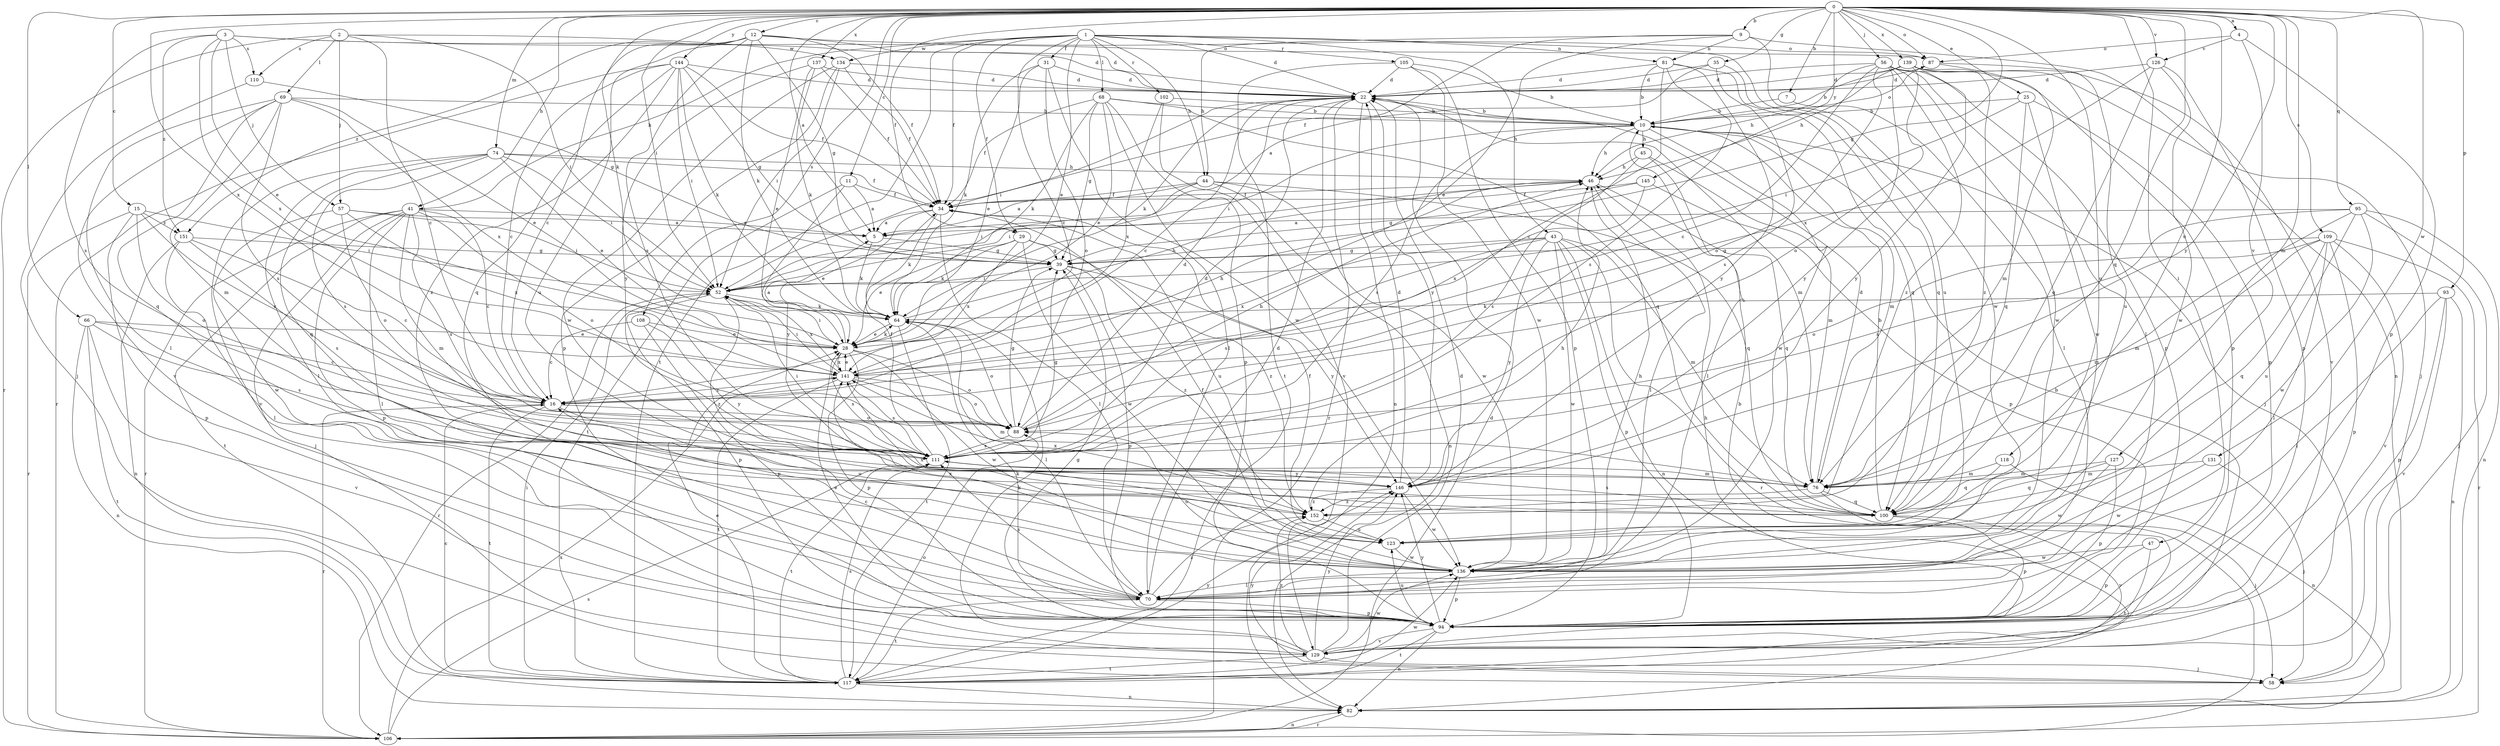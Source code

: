 strict digraph  {
0;
1;
2;
3;
4;
5;
7;
9;
10;
11;
12;
15;
16;
22;
25;
28;
29;
31;
34;
35;
39;
41;
43;
44;
45;
46;
47;
52;
56;
57;
58;
64;
66;
68;
69;
70;
74;
76;
81;
82;
87;
88;
93;
94;
95;
100;
102;
105;
106;
108;
109;
110;
111;
117;
118;
123;
126;
127;
129;
131;
134;
136;
137;
139;
141;
144;
145;
146;
151;
152;
0 -> 4  [label=a];
0 -> 5  [label=a];
0 -> 7  [label=b];
0 -> 9  [label=b];
0 -> 11  [label=c];
0 -> 12  [label=c];
0 -> 15  [label=c];
0 -> 25  [label=e];
0 -> 29  [label=f];
0 -> 35  [label=g];
0 -> 39  [label=g];
0 -> 41  [label=h];
0 -> 47  [label=i];
0 -> 52  [label=i];
0 -> 56  [label=j];
0 -> 64  [label=k];
0 -> 66  [label=l];
0 -> 74  [label=m];
0 -> 76  [label=m];
0 -> 87  [label=o];
0 -> 93  [label=p];
0 -> 95  [label=q];
0 -> 100  [label=q];
0 -> 108  [label=s];
0 -> 109  [label=s];
0 -> 118  [label=u];
0 -> 123  [label=u];
0 -> 126  [label=v];
0 -> 131  [label=w];
0 -> 137  [label=x];
0 -> 139  [label=x];
0 -> 141  [label=x];
0 -> 144  [label=y];
0 -> 145  [label=y];
0 -> 146  [label=y];
1 -> 16  [label=c];
1 -> 22  [label=d];
1 -> 28  [label=e];
1 -> 29  [label=f];
1 -> 31  [label=f];
1 -> 34  [label=f];
1 -> 41  [label=h];
1 -> 43  [label=h];
1 -> 44  [label=h];
1 -> 68  [label=l];
1 -> 81  [label=n];
1 -> 102  [label=r];
1 -> 105  [label=r];
1 -> 117  [label=t];
1 -> 123  [label=u];
1 -> 134  [label=w];
2 -> 16  [label=c];
2 -> 52  [label=i];
2 -> 57  [label=j];
2 -> 69  [label=l];
2 -> 106  [label=r];
2 -> 110  [label=s];
2 -> 134  [label=w];
3 -> 22  [label=d];
3 -> 28  [label=e];
3 -> 57  [label=j];
3 -> 87  [label=o];
3 -> 110  [label=s];
3 -> 111  [label=s];
3 -> 141  [label=x];
3 -> 151  [label=z];
4 -> 87  [label=o];
4 -> 94  [label=p];
4 -> 126  [label=v];
4 -> 127  [label=v];
5 -> 39  [label=g];
5 -> 64  [label=k];
7 -> 10  [label=b];
7 -> 70  [label=l];
9 -> 28  [label=e];
9 -> 34  [label=f];
9 -> 44  [label=h];
9 -> 81  [label=n];
9 -> 82  [label=n];
9 -> 136  [label=w];
10 -> 45  [label=h];
10 -> 46  [label=h];
10 -> 52  [label=i];
10 -> 58  [label=j];
10 -> 76  [label=m];
10 -> 87  [label=o];
10 -> 111  [label=s];
10 -> 136  [label=w];
11 -> 5  [label=a];
11 -> 34  [label=f];
11 -> 117  [label=t];
11 -> 146  [label=y];
12 -> 16  [label=c];
12 -> 22  [label=d];
12 -> 34  [label=f];
12 -> 39  [label=g];
12 -> 64  [label=k];
12 -> 87  [label=o];
12 -> 111  [label=s];
12 -> 123  [label=u];
12 -> 151  [label=z];
15 -> 16  [label=c];
15 -> 52  [label=i];
15 -> 88  [label=o];
15 -> 94  [label=p];
15 -> 106  [label=r];
15 -> 151  [label=z];
16 -> 88  [label=o];
16 -> 106  [label=r];
16 -> 117  [label=t];
16 -> 123  [label=u];
22 -> 10  [label=b];
22 -> 16  [label=c];
22 -> 52  [label=i];
22 -> 64  [label=k];
22 -> 76  [label=m];
22 -> 82  [label=n];
22 -> 106  [label=r];
22 -> 146  [label=y];
25 -> 10  [label=b];
25 -> 52  [label=i];
25 -> 94  [label=p];
25 -> 100  [label=q];
25 -> 136  [label=w];
28 -> 5  [label=a];
28 -> 52  [label=i];
28 -> 64  [label=k];
28 -> 88  [label=o];
28 -> 94  [label=p];
28 -> 111  [label=s];
28 -> 136  [label=w];
28 -> 141  [label=x];
29 -> 28  [label=e];
29 -> 39  [label=g];
29 -> 64  [label=k];
29 -> 136  [label=w];
29 -> 141  [label=x];
29 -> 152  [label=z];
31 -> 22  [label=d];
31 -> 28  [label=e];
31 -> 64  [label=k];
31 -> 88  [label=o];
31 -> 136  [label=w];
34 -> 5  [label=a];
34 -> 28  [label=e];
34 -> 64  [label=k];
34 -> 70  [label=l];
34 -> 123  [label=u];
35 -> 5  [label=a];
35 -> 22  [label=d];
35 -> 100  [label=q];
35 -> 111  [label=s];
39 -> 52  [label=i];
39 -> 94  [label=p];
39 -> 146  [label=y];
39 -> 152  [label=z];
41 -> 5  [label=a];
41 -> 16  [label=c];
41 -> 58  [label=j];
41 -> 70  [label=l];
41 -> 76  [label=m];
41 -> 88  [label=o];
41 -> 94  [label=p];
41 -> 106  [label=r];
41 -> 111  [label=s];
41 -> 117  [label=t];
43 -> 39  [label=g];
43 -> 76  [label=m];
43 -> 82  [label=n];
43 -> 94  [label=p];
43 -> 106  [label=r];
43 -> 111  [label=s];
43 -> 136  [label=w];
43 -> 141  [label=x];
43 -> 146  [label=y];
44 -> 5  [label=a];
44 -> 34  [label=f];
44 -> 52  [label=i];
44 -> 82  [label=n];
44 -> 100  [label=q];
44 -> 136  [label=w];
45 -> 46  [label=h];
45 -> 70  [label=l];
45 -> 76  [label=m];
45 -> 111  [label=s];
46 -> 34  [label=f];
46 -> 52  [label=i];
46 -> 70  [label=l];
46 -> 100  [label=q];
47 -> 94  [label=p];
47 -> 117  [label=t];
47 -> 136  [label=w];
52 -> 64  [label=k];
52 -> 94  [label=p];
52 -> 106  [label=r];
52 -> 141  [label=x];
52 -> 152  [label=z];
56 -> 16  [label=c];
56 -> 22  [label=d];
56 -> 46  [label=h];
56 -> 58  [label=j];
56 -> 70  [label=l];
56 -> 88  [label=o];
56 -> 94  [label=p];
56 -> 136  [label=w];
56 -> 146  [label=y];
56 -> 152  [label=z];
57 -> 5  [label=a];
57 -> 52  [label=i];
57 -> 88  [label=o];
57 -> 136  [label=w];
57 -> 141  [label=x];
58 -> 146  [label=y];
64 -> 28  [label=e];
64 -> 46  [label=h];
64 -> 70  [label=l];
64 -> 88  [label=o];
64 -> 117  [label=t];
66 -> 16  [label=c];
66 -> 28  [label=e];
66 -> 82  [label=n];
66 -> 111  [label=s];
66 -> 117  [label=t];
66 -> 129  [label=v];
68 -> 10  [label=b];
68 -> 28  [label=e];
68 -> 34  [label=f];
68 -> 39  [label=g];
68 -> 64  [label=k];
68 -> 70  [label=l];
68 -> 94  [label=p];
68 -> 100  [label=q];
69 -> 10  [label=b];
69 -> 28  [label=e];
69 -> 70  [label=l];
69 -> 76  [label=m];
69 -> 100  [label=q];
69 -> 111  [label=s];
69 -> 129  [label=v];
69 -> 141  [label=x];
70 -> 16  [label=c];
70 -> 22  [label=d];
70 -> 94  [label=p];
70 -> 111  [label=s];
70 -> 117  [label=t];
70 -> 152  [label=z];
74 -> 28  [label=e];
74 -> 34  [label=f];
74 -> 46  [label=h];
74 -> 52  [label=i];
74 -> 70  [label=l];
74 -> 100  [label=q];
74 -> 111  [label=s];
74 -> 129  [label=v];
76 -> 22  [label=d];
76 -> 58  [label=j];
76 -> 100  [label=q];
76 -> 152  [label=z];
81 -> 10  [label=b];
81 -> 16  [label=c];
81 -> 22  [label=d];
81 -> 100  [label=q];
81 -> 111  [label=s];
81 -> 146  [label=y];
82 -> 106  [label=r];
87 -> 22  [label=d];
87 -> 76  [label=m];
87 -> 123  [label=u];
88 -> 22  [label=d];
88 -> 39  [label=g];
88 -> 46  [label=h];
88 -> 111  [label=s];
93 -> 64  [label=k];
93 -> 70  [label=l];
93 -> 82  [label=n];
93 -> 94  [label=p];
93 -> 129  [label=v];
94 -> 28  [label=e];
94 -> 64  [label=k];
94 -> 82  [label=n];
94 -> 117  [label=t];
94 -> 123  [label=u];
94 -> 129  [label=v];
94 -> 146  [label=y];
95 -> 5  [label=a];
95 -> 58  [label=j];
95 -> 76  [label=m];
95 -> 82  [label=n];
95 -> 111  [label=s];
95 -> 123  [label=u];
95 -> 136  [label=w];
100 -> 10  [label=b];
100 -> 94  [label=p];
100 -> 111  [label=s];
100 -> 129  [label=v];
102 -> 10  [label=b];
102 -> 129  [label=v];
102 -> 141  [label=x];
105 -> 10  [label=b];
105 -> 22  [label=d];
105 -> 94  [label=p];
105 -> 117  [label=t];
105 -> 136  [label=w];
106 -> 22  [label=d];
106 -> 82  [label=n];
106 -> 111  [label=s];
106 -> 141  [label=x];
108 -> 16  [label=c];
108 -> 28  [label=e];
108 -> 94  [label=p];
108 -> 146  [label=y];
109 -> 39  [label=g];
109 -> 70  [label=l];
109 -> 76  [label=m];
109 -> 88  [label=o];
109 -> 94  [label=p];
109 -> 100  [label=q];
109 -> 106  [label=r];
109 -> 129  [label=v];
110 -> 39  [label=g];
110 -> 58  [label=j];
111 -> 22  [label=d];
111 -> 34  [label=f];
111 -> 39  [label=g];
111 -> 52  [label=i];
111 -> 76  [label=m];
111 -> 117  [label=t];
111 -> 146  [label=y];
117 -> 10  [label=b];
117 -> 16  [label=c];
117 -> 28  [label=e];
117 -> 52  [label=i];
117 -> 82  [label=n];
117 -> 88  [label=o];
117 -> 111  [label=s];
117 -> 136  [label=w];
117 -> 146  [label=y];
118 -> 76  [label=m];
118 -> 82  [label=n];
118 -> 100  [label=q];
123 -> 34  [label=f];
123 -> 136  [label=w];
123 -> 141  [label=x];
126 -> 22  [label=d];
126 -> 94  [label=p];
126 -> 100  [label=q];
126 -> 136  [label=w];
126 -> 141  [label=x];
127 -> 76  [label=m];
127 -> 94  [label=p];
127 -> 100  [label=q];
127 -> 136  [label=w];
129 -> 10  [label=b];
129 -> 22  [label=d];
129 -> 39  [label=g];
129 -> 46  [label=h];
129 -> 58  [label=j];
129 -> 64  [label=k];
129 -> 117  [label=t];
129 -> 136  [label=w];
129 -> 146  [label=y];
129 -> 152  [label=z];
131 -> 58  [label=j];
131 -> 76  [label=m];
131 -> 136  [label=w];
134 -> 22  [label=d];
134 -> 34  [label=f];
134 -> 52  [label=i];
134 -> 94  [label=p];
134 -> 136  [label=w];
136 -> 34  [label=f];
136 -> 46  [label=h];
136 -> 70  [label=l];
136 -> 88  [label=o];
136 -> 94  [label=p];
136 -> 141  [label=x];
137 -> 22  [label=d];
137 -> 28  [label=e];
137 -> 34  [label=f];
137 -> 64  [label=k];
137 -> 146  [label=y];
139 -> 10  [label=b];
139 -> 22  [label=d];
139 -> 46  [label=h];
139 -> 88  [label=o];
139 -> 94  [label=p];
139 -> 129  [label=v];
139 -> 146  [label=y];
139 -> 152  [label=z];
141 -> 16  [label=c];
141 -> 28  [label=e];
141 -> 46  [label=h];
141 -> 52  [label=i];
141 -> 76  [label=m];
141 -> 88  [label=o];
141 -> 111  [label=s];
141 -> 117  [label=t];
144 -> 16  [label=c];
144 -> 22  [label=d];
144 -> 34  [label=f];
144 -> 39  [label=g];
144 -> 52  [label=i];
144 -> 64  [label=k];
144 -> 100  [label=q];
144 -> 106  [label=r];
144 -> 152  [label=z];
145 -> 34  [label=f];
145 -> 39  [label=g];
145 -> 94  [label=p];
145 -> 141  [label=x];
146 -> 22  [label=d];
146 -> 136  [label=w];
146 -> 152  [label=z];
151 -> 16  [label=c];
151 -> 39  [label=g];
151 -> 70  [label=l];
151 -> 82  [label=n];
151 -> 111  [label=s];
152 -> 46  [label=h];
152 -> 123  [label=u];
152 -> 141  [label=x];
}
